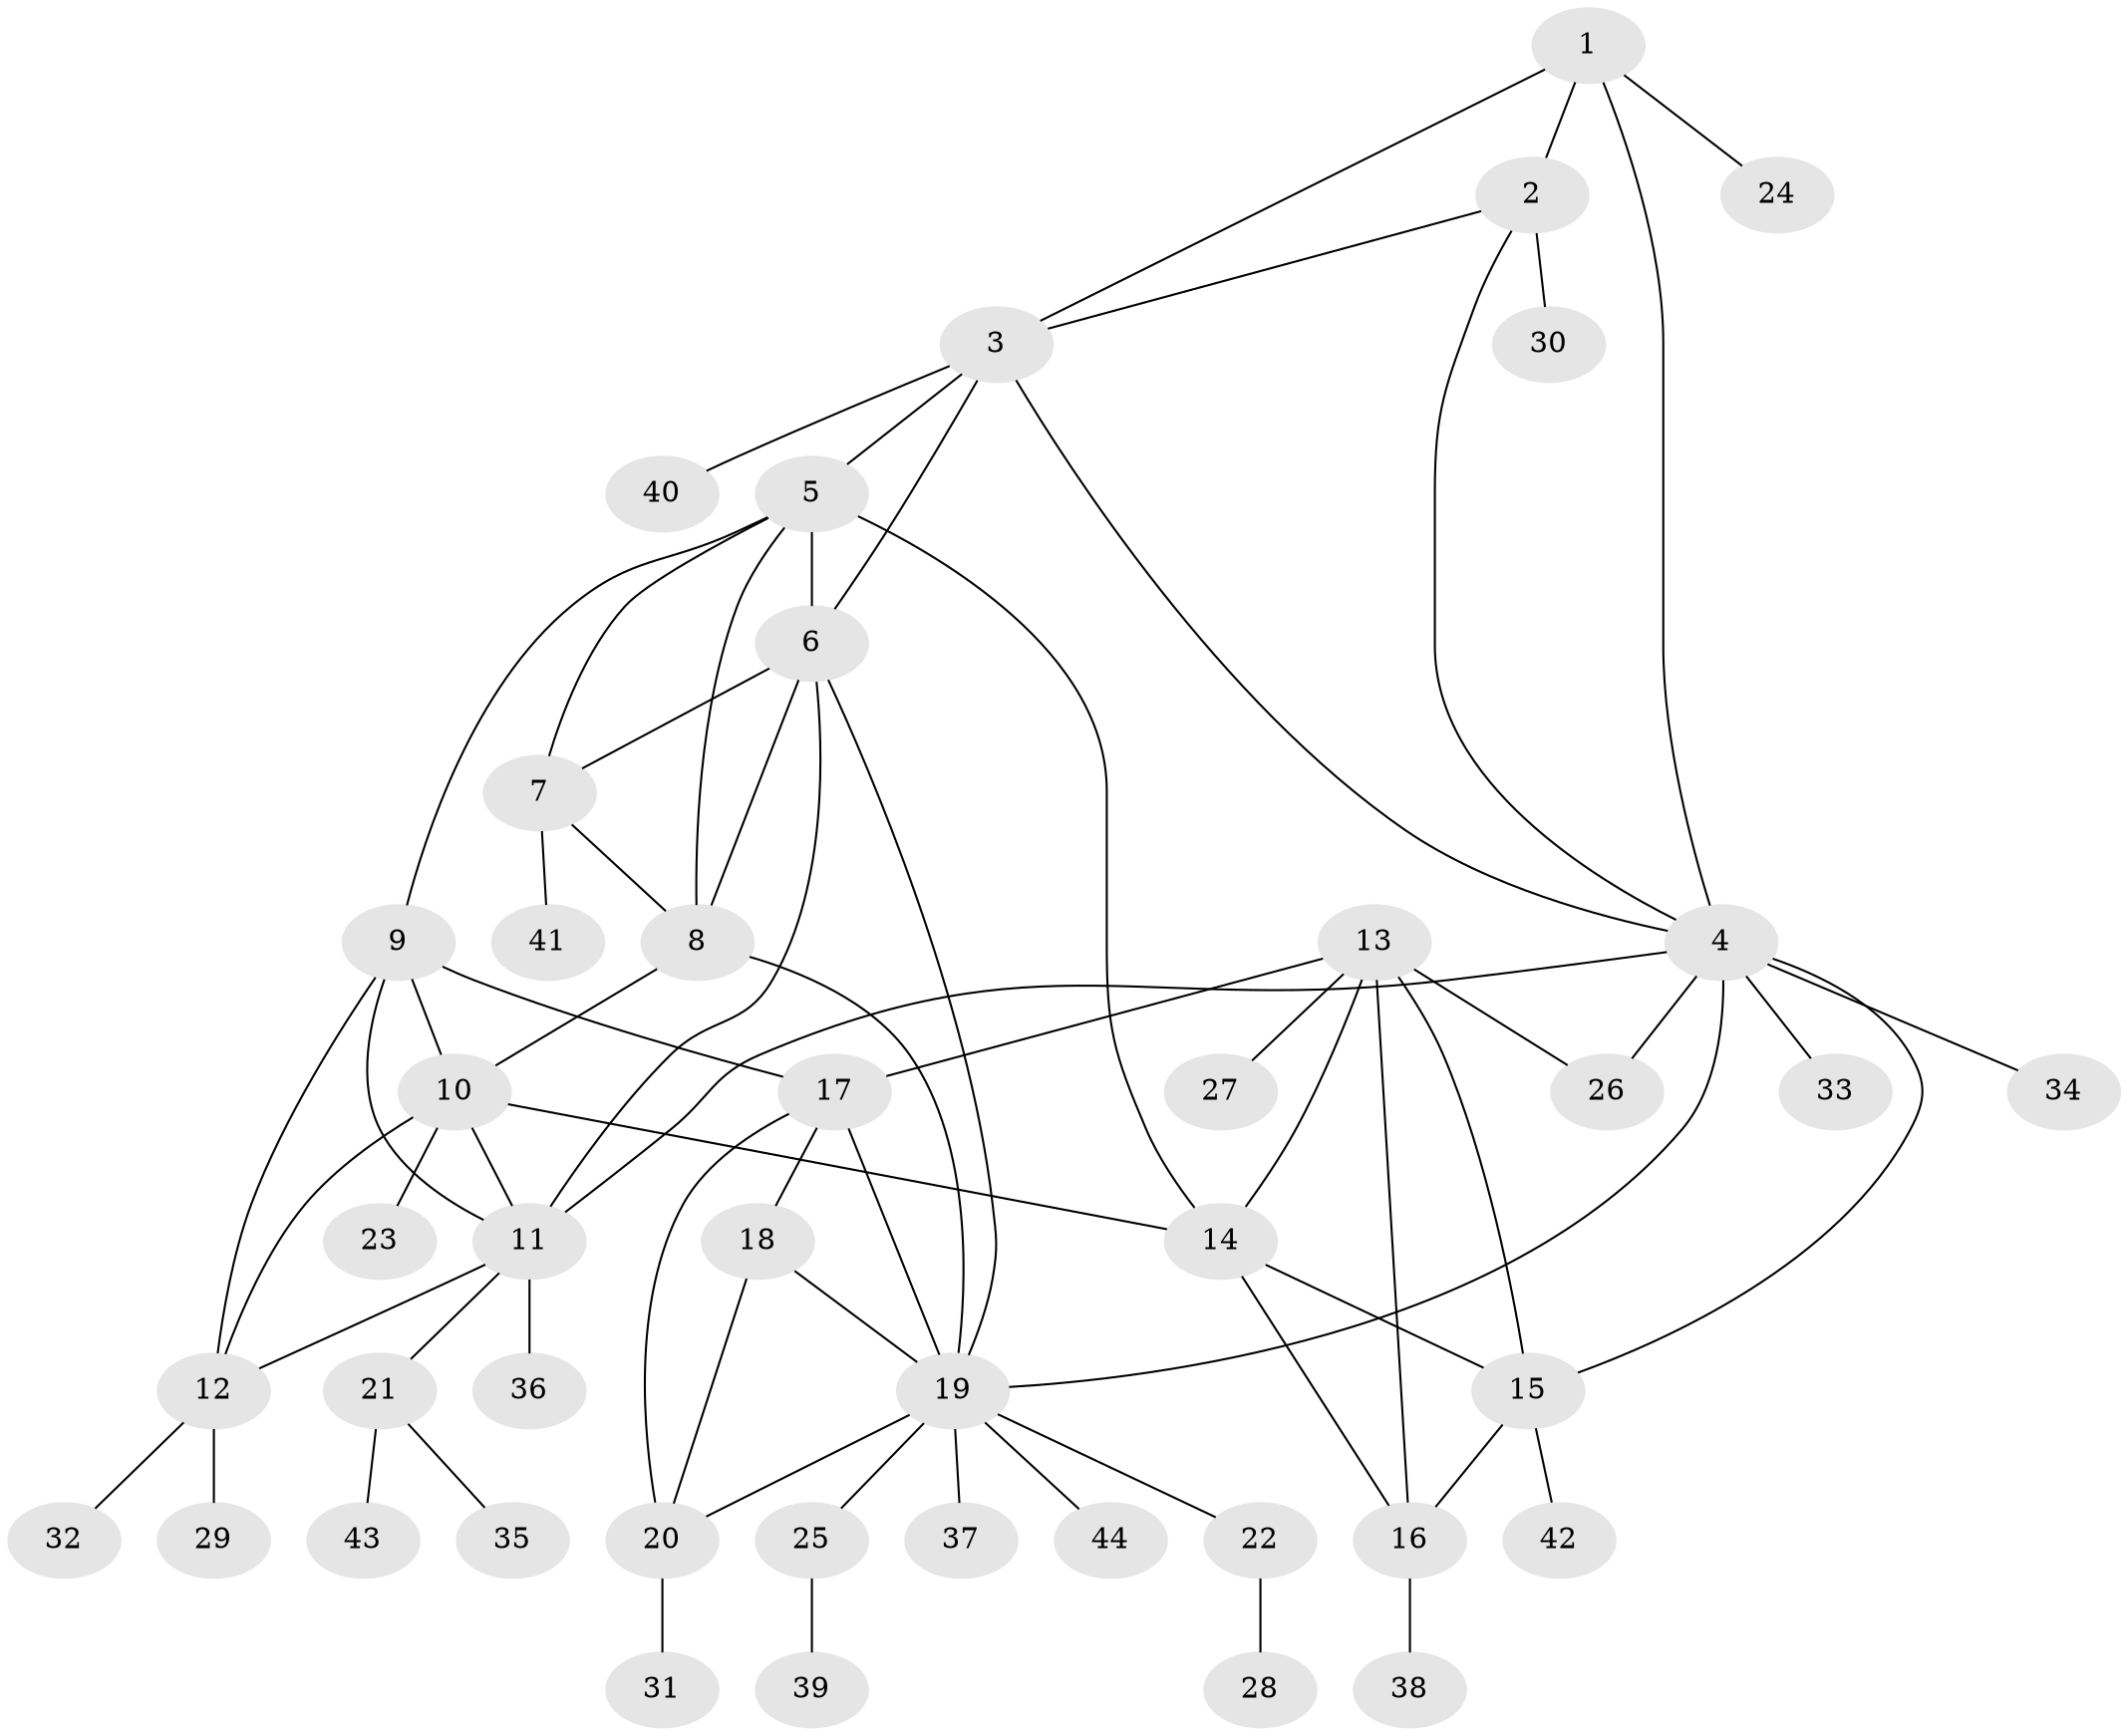 // original degree distribution, {5: 0.06818181818181818, 7: 0.022727272727272728, 12: 0.011363636363636364, 14: 0.011363636363636364, 3: 0.022727272727272728, 6: 0.056818181818181816, 9: 0.011363636363636364, 10: 0.011363636363636364, 8: 0.011363636363636364, 11: 0.011363636363636364, 4: 0.011363636363636364, 2: 0.18181818181818182, 1: 0.5681818181818182}
// Generated by graph-tools (version 1.1) at 2025/37/03/09/25 02:37:34]
// undirected, 44 vertices, 69 edges
graph export_dot {
graph [start="1"]
  node [color=gray90,style=filled];
  1;
  2;
  3;
  4;
  5;
  6;
  7;
  8;
  9;
  10;
  11;
  12;
  13;
  14;
  15;
  16;
  17;
  18;
  19;
  20;
  21;
  22;
  23;
  24;
  25;
  26;
  27;
  28;
  29;
  30;
  31;
  32;
  33;
  34;
  35;
  36;
  37;
  38;
  39;
  40;
  41;
  42;
  43;
  44;
  1 -- 2 [weight=1.0];
  1 -- 3 [weight=1.0];
  1 -- 4 [weight=1.0];
  1 -- 24 [weight=1.0];
  2 -- 3 [weight=1.0];
  2 -- 4 [weight=1.0];
  2 -- 30 [weight=1.0];
  3 -- 4 [weight=1.0];
  3 -- 5 [weight=1.0];
  3 -- 6 [weight=1.0];
  3 -- 40 [weight=1.0];
  4 -- 11 [weight=1.0];
  4 -- 15 [weight=1.0];
  4 -- 19 [weight=1.0];
  4 -- 26 [weight=1.0];
  4 -- 33 [weight=1.0];
  4 -- 34 [weight=3.0];
  5 -- 6 [weight=8.0];
  5 -- 7 [weight=1.0];
  5 -- 8 [weight=1.0];
  5 -- 9 [weight=1.0];
  5 -- 14 [weight=1.0];
  6 -- 7 [weight=1.0];
  6 -- 8 [weight=1.0];
  6 -- 11 [weight=2.0];
  6 -- 19 [weight=1.0];
  7 -- 8 [weight=1.0];
  7 -- 41 [weight=1.0];
  8 -- 10 [weight=1.0];
  8 -- 19 [weight=1.0];
  9 -- 10 [weight=3.0];
  9 -- 11 [weight=1.0];
  9 -- 12 [weight=1.0];
  9 -- 17 [weight=2.0];
  10 -- 11 [weight=1.0];
  10 -- 12 [weight=1.0];
  10 -- 14 [weight=1.0];
  10 -- 23 [weight=1.0];
  11 -- 12 [weight=1.0];
  11 -- 21 [weight=1.0];
  11 -- 36 [weight=2.0];
  12 -- 29 [weight=3.0];
  12 -- 32 [weight=1.0];
  13 -- 14 [weight=1.0];
  13 -- 15 [weight=1.0];
  13 -- 16 [weight=1.0];
  13 -- 17 [weight=1.0];
  13 -- 26 [weight=1.0];
  13 -- 27 [weight=1.0];
  14 -- 15 [weight=1.0];
  14 -- 16 [weight=1.0];
  15 -- 16 [weight=1.0];
  15 -- 42 [weight=1.0];
  16 -- 38 [weight=1.0];
  17 -- 18 [weight=3.0];
  17 -- 19 [weight=1.0];
  17 -- 20 [weight=1.0];
  18 -- 19 [weight=1.0];
  18 -- 20 [weight=1.0];
  19 -- 20 [weight=1.0];
  19 -- 22 [weight=1.0];
  19 -- 25 [weight=1.0];
  19 -- 37 [weight=1.0];
  19 -- 44 [weight=1.0];
  20 -- 31 [weight=2.0];
  21 -- 35 [weight=1.0];
  21 -- 43 [weight=1.0];
  22 -- 28 [weight=1.0];
  25 -- 39 [weight=1.0];
}
